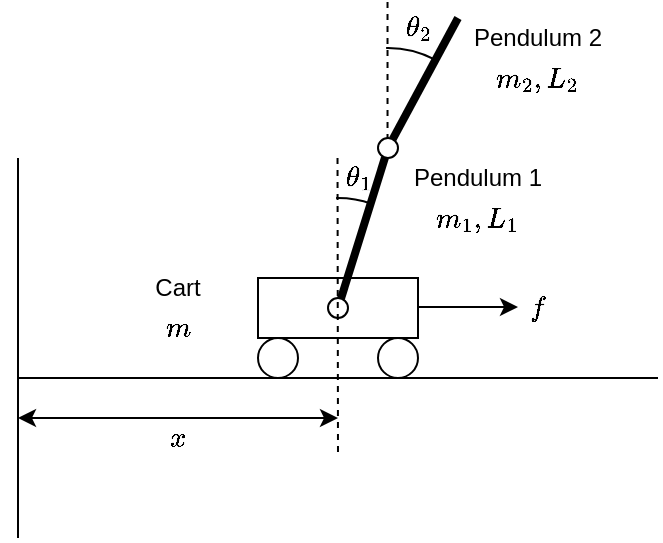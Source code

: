 <mxfile version="13.2.2" type="device"><diagram id="Yrsm-GJBYnLm3P74tprD" name="Page-1"><mxGraphModel dx="527" dy="382" grid="1" gridSize="10" guides="1" tooltips="1" connect="1" arrows="1" fold="1" page="1" pageScale="1" pageWidth="827" pageHeight="1169" math="1" shadow="0"><root><mxCell id="0"/><mxCell id="1" parent="0"/><mxCell id="J7d2KaYL2_fDa4bLPiUH-2" value="" style="rounded=0;whiteSpace=wrap;html=1;" vertex="1" parent="1"><mxGeometry x="320" y="310" width="80" height="30" as="geometry"/></mxCell><mxCell id="J7d2KaYL2_fDa4bLPiUH-1" value="" style="endArrow=none;html=1;" edge="1" parent="1"><mxGeometry width="50" height="50" relative="1" as="geometry"><mxPoint x="200" y="360" as="sourcePoint"/><mxPoint x="520" y="360" as="targetPoint"/></mxGeometry></mxCell><mxCell id="J7d2KaYL2_fDa4bLPiUH-3" value="" style="ellipse;whiteSpace=wrap;html=1;" vertex="1" parent="1"><mxGeometry x="320" y="340" width="20" height="20" as="geometry"/></mxCell><mxCell id="J7d2KaYL2_fDa4bLPiUH-4" value="" style="ellipse;whiteSpace=wrap;html=1;" vertex="1" parent="1"><mxGeometry x="380" y="340" width="20" height="20" as="geometry"/></mxCell><mxCell id="J7d2KaYL2_fDa4bLPiUH-6" value="" style="endArrow=classic;html=1;" edge="1" parent="1"><mxGeometry width="50" height="50" relative="1" as="geometry"><mxPoint x="400" y="324.5" as="sourcePoint"/><mxPoint x="450" y="324.5" as="targetPoint"/></mxGeometry></mxCell><mxCell id="J7d2KaYL2_fDa4bLPiUH-7" value="" style="endArrow=none;html=1;" edge="1" parent="1"><mxGeometry width="50" height="50" relative="1" as="geometry"><mxPoint x="200" y="440" as="sourcePoint"/><mxPoint x="200" y="250" as="targetPoint"/></mxGeometry></mxCell><mxCell id="J7d2KaYL2_fDa4bLPiUH-11" value="" style="endArrow=none;html=1;strokeWidth=4;" edge="1" parent="1" source="J7d2KaYL2_fDa4bLPiUH-12" target="J7d2KaYL2_fDa4bLPiUH-13"><mxGeometry width="50" height="50" relative="1" as="geometry"><mxPoint x="380" y="290" as="sourcePoint"/><mxPoint x="414" y="220" as="targetPoint"/></mxGeometry></mxCell><mxCell id="J7d2KaYL2_fDa4bLPiUH-12" value="" style="ellipse;whiteSpace=wrap;html=1;" vertex="1" parent="1"><mxGeometry x="355" y="320" width="10" height="10" as="geometry"/></mxCell><mxCell id="J7d2KaYL2_fDa4bLPiUH-13" value="" style="ellipse;whiteSpace=wrap;html=1;" vertex="1" parent="1"><mxGeometry x="380" y="240" width="10" height="10" as="geometry"/></mxCell><mxCell id="J7d2KaYL2_fDa4bLPiUH-14" value="" style="endArrow=none;html=1;strokeWidth=4;" edge="1" parent="1" target="J7d2KaYL2_fDa4bLPiUH-13"><mxGeometry width="50" height="50" relative="1" as="geometry"><mxPoint x="420" y="180" as="sourcePoint"/><mxPoint x="330" y="250" as="targetPoint"/></mxGeometry></mxCell><mxCell id="J7d2KaYL2_fDa4bLPiUH-15" value="" style="endArrow=none;html=1;strokeWidth=1;dashed=1;" edge="1" parent="1"><mxGeometry width="50" height="50" relative="1" as="geometry"><mxPoint x="384.76" y="172" as="sourcePoint"/><mxPoint x="384.765" y="240.005" as="targetPoint"/></mxGeometry></mxCell><mxCell id="J7d2KaYL2_fDa4bLPiUH-17" value="" style="endArrow=none;html=1;strokeWidth=1;dashed=1;" edge="1" parent="1"><mxGeometry width="50" height="50" relative="1" as="geometry"><mxPoint x="359.76" y="250" as="sourcePoint"/><mxPoint x="360" y="400" as="targetPoint"/></mxGeometry></mxCell><mxCell id="J7d2KaYL2_fDa4bLPiUH-21" value="" style="verticalLabelPosition=bottom;verticalAlign=top;html=1;shape=mxgraph.basic.arc;strokeColor=#000000;strokeWidth=1;startAngle=0.997;endAngle=0.077;fillColor=#ffffff;" vertex="1" parent="1"><mxGeometry x="335" y="195" width="100" height="100" as="geometry"/></mxCell><mxCell id="J7d2KaYL2_fDa4bLPiUH-23" value="" style="verticalLabelPosition=bottom;verticalAlign=top;html=1;shape=mxgraph.basic.arc;strokeColor=#000000;strokeWidth=1;startAngle=0.997;endAngle=0.055;fillColor=#ffffff;" vertex="1" parent="1"><mxGeometry x="310" y="270" width="100" height="100" as="geometry"/></mxCell><mxCell id="J7d2KaYL2_fDa4bLPiUH-25" value="" style="endArrow=classic;startArrow=classic;html=1;strokeWidth=1;" edge="1" parent="1"><mxGeometry width="50" height="50" relative="1" as="geometry"><mxPoint x="200" y="380" as="sourcePoint"/><mxPoint x="360" y="380" as="targetPoint"/></mxGeometry></mxCell><mxCell id="J7d2KaYL2_fDa4bLPiUH-26" value="$$x$$" style="text;html=1;strokeColor=none;fillColor=none;align=center;verticalAlign=middle;whiteSpace=wrap;rounded=0;" vertex="1" parent="1"><mxGeometry x="260" y="380" width="40" height="20" as="geometry"/></mxCell><mxCell id="J7d2KaYL2_fDa4bLPiUH-28" value="$$\theta_1$$" style="text;html=1;strokeColor=none;fillColor=none;align=center;verticalAlign=middle;whiteSpace=wrap;rounded=0;" vertex="1" parent="1"><mxGeometry x="350" y="250" width="40" height="20" as="geometry"/></mxCell><mxCell id="J7d2KaYL2_fDa4bLPiUH-29" value="$$\theta_2$$" style="text;html=1;strokeColor=none;fillColor=none;align=center;verticalAlign=middle;whiteSpace=wrap;rounded=0;" vertex="1" parent="1"><mxGeometry x="380" y="175" width="40" height="20" as="geometry"/></mxCell><mxCell id="J7d2KaYL2_fDa4bLPiUH-30" value="$$f$$" style="text;html=1;strokeColor=none;fillColor=none;align=center;verticalAlign=middle;whiteSpace=wrap;rounded=0;" vertex="1" parent="1"><mxGeometry x="440" y="315" width="40" height="20" as="geometry"/></mxCell><mxCell id="J7d2KaYL2_fDa4bLPiUH-34" value="Pendulum 2" style="text;html=1;strokeColor=none;fillColor=none;align=center;verticalAlign=middle;whiteSpace=wrap;rounded=0;" vertex="1" parent="1"><mxGeometry x="420" y="180" width="80" height="20" as="geometry"/></mxCell><mxCell id="J7d2KaYL2_fDa4bLPiUH-35" value="Pendulum 1" style="text;html=1;strokeColor=none;fillColor=none;align=center;verticalAlign=middle;whiteSpace=wrap;rounded=0;" vertex="1" parent="1"><mxGeometry x="390" y="250" width="80" height="20" as="geometry"/></mxCell><mxCell id="J7d2KaYL2_fDa4bLPiUH-36" value="$$m_2, L_2$$" style="text;html=1;strokeColor=none;fillColor=none;align=center;verticalAlign=middle;whiteSpace=wrap;rounded=0;" vertex="1" parent="1"><mxGeometry x="420" y="200" width="80" height="20" as="geometry"/></mxCell><mxCell id="J7d2KaYL2_fDa4bLPiUH-37" value="$$m_1, L_1$$" style="text;html=1;strokeColor=none;fillColor=none;align=center;verticalAlign=middle;whiteSpace=wrap;rounded=0;" vertex="1" parent="1"><mxGeometry x="390" y="270" width="80" height="20" as="geometry"/></mxCell><mxCell id="J7d2KaYL2_fDa4bLPiUH-38" value="Cart" style="text;html=1;strokeColor=none;fillColor=none;align=center;verticalAlign=middle;whiteSpace=wrap;rounded=0;" vertex="1" parent="1"><mxGeometry x="240" y="305" width="80" height="20" as="geometry"/></mxCell><mxCell id="J7d2KaYL2_fDa4bLPiUH-39" value="$$m$$" style="text;html=1;strokeColor=none;fillColor=none;align=center;verticalAlign=middle;whiteSpace=wrap;rounded=0;" vertex="1" parent="1"><mxGeometry x="240" y="325" width="80" height="20" as="geometry"/></mxCell></root></mxGraphModel></diagram></mxfile>